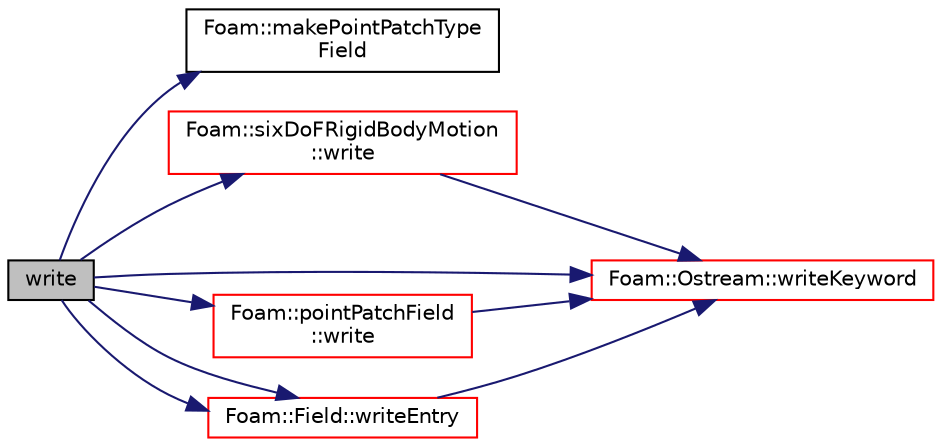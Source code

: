 digraph "write"
{
  bgcolor="transparent";
  edge [fontname="Helvetica",fontsize="10",labelfontname="Helvetica",labelfontsize="10"];
  node [fontname="Helvetica",fontsize="10",shape=record];
  rankdir="LR";
  Node1 [label="write",height=0.2,width=0.4,color="black", fillcolor="grey75", style="filled", fontcolor="black"];
  Node1 -> Node2 [color="midnightblue",fontsize="10",style="solid",fontname="Helvetica"];
  Node2 [label="Foam::makePointPatchType\lField",height=0.2,width=0.4,color="black",URL="$a10909.html#a0f203d1b2afeb748ca75896bf3597dbe"];
  Node1 -> Node3 [color="midnightblue",fontsize="10",style="solid",fontname="Helvetica"];
  Node3 [label="Foam::sixDoFRigidBodyMotion\l::write",height=0.2,width=0.4,color="red",URL="$a02405.html#a0941061ad5a26be83b4107d05750ace6",tooltip="Write. "];
  Node3 -> Node4 [color="midnightblue",fontsize="10",style="solid",fontname="Helvetica"];
  Node4 [label="Foam::Ostream::writeKeyword",height=0.2,width=0.4,color="red",URL="$a01781.html#a3c58b2bb9174ea3c4a5fa58095d1290e",tooltip="Write the keyword followed by an appropriate indentation. "];
  Node1 -> Node5 [color="midnightblue",fontsize="10",style="solid",fontname="Helvetica"];
  Node5 [label="Foam::pointPatchField\l::write",height=0.2,width=0.4,color="red",URL="$a01936.html#a0941061ad5a26be83b4107d05750ace6",tooltip="Write. "];
  Node5 -> Node4 [color="midnightblue",fontsize="10",style="solid",fontname="Helvetica"];
  Node1 -> Node6 [color="midnightblue",fontsize="10",style="solid",fontname="Helvetica"];
  Node6 [label="Foam::Field::writeEntry",height=0.2,width=0.4,color="red",URL="$a00765.html#a37ca48bb95f2d19dd4468d303314fe3c",tooltip="Write the field as a dictionary entry. "];
  Node6 -> Node4 [color="midnightblue",fontsize="10",style="solid",fontname="Helvetica"];
  Node1 -> Node6 [color="midnightblue",fontsize="10",style="solid",fontname="Helvetica"];
  Node1 -> Node4 [color="midnightblue",fontsize="10",style="solid",fontname="Helvetica"];
}

